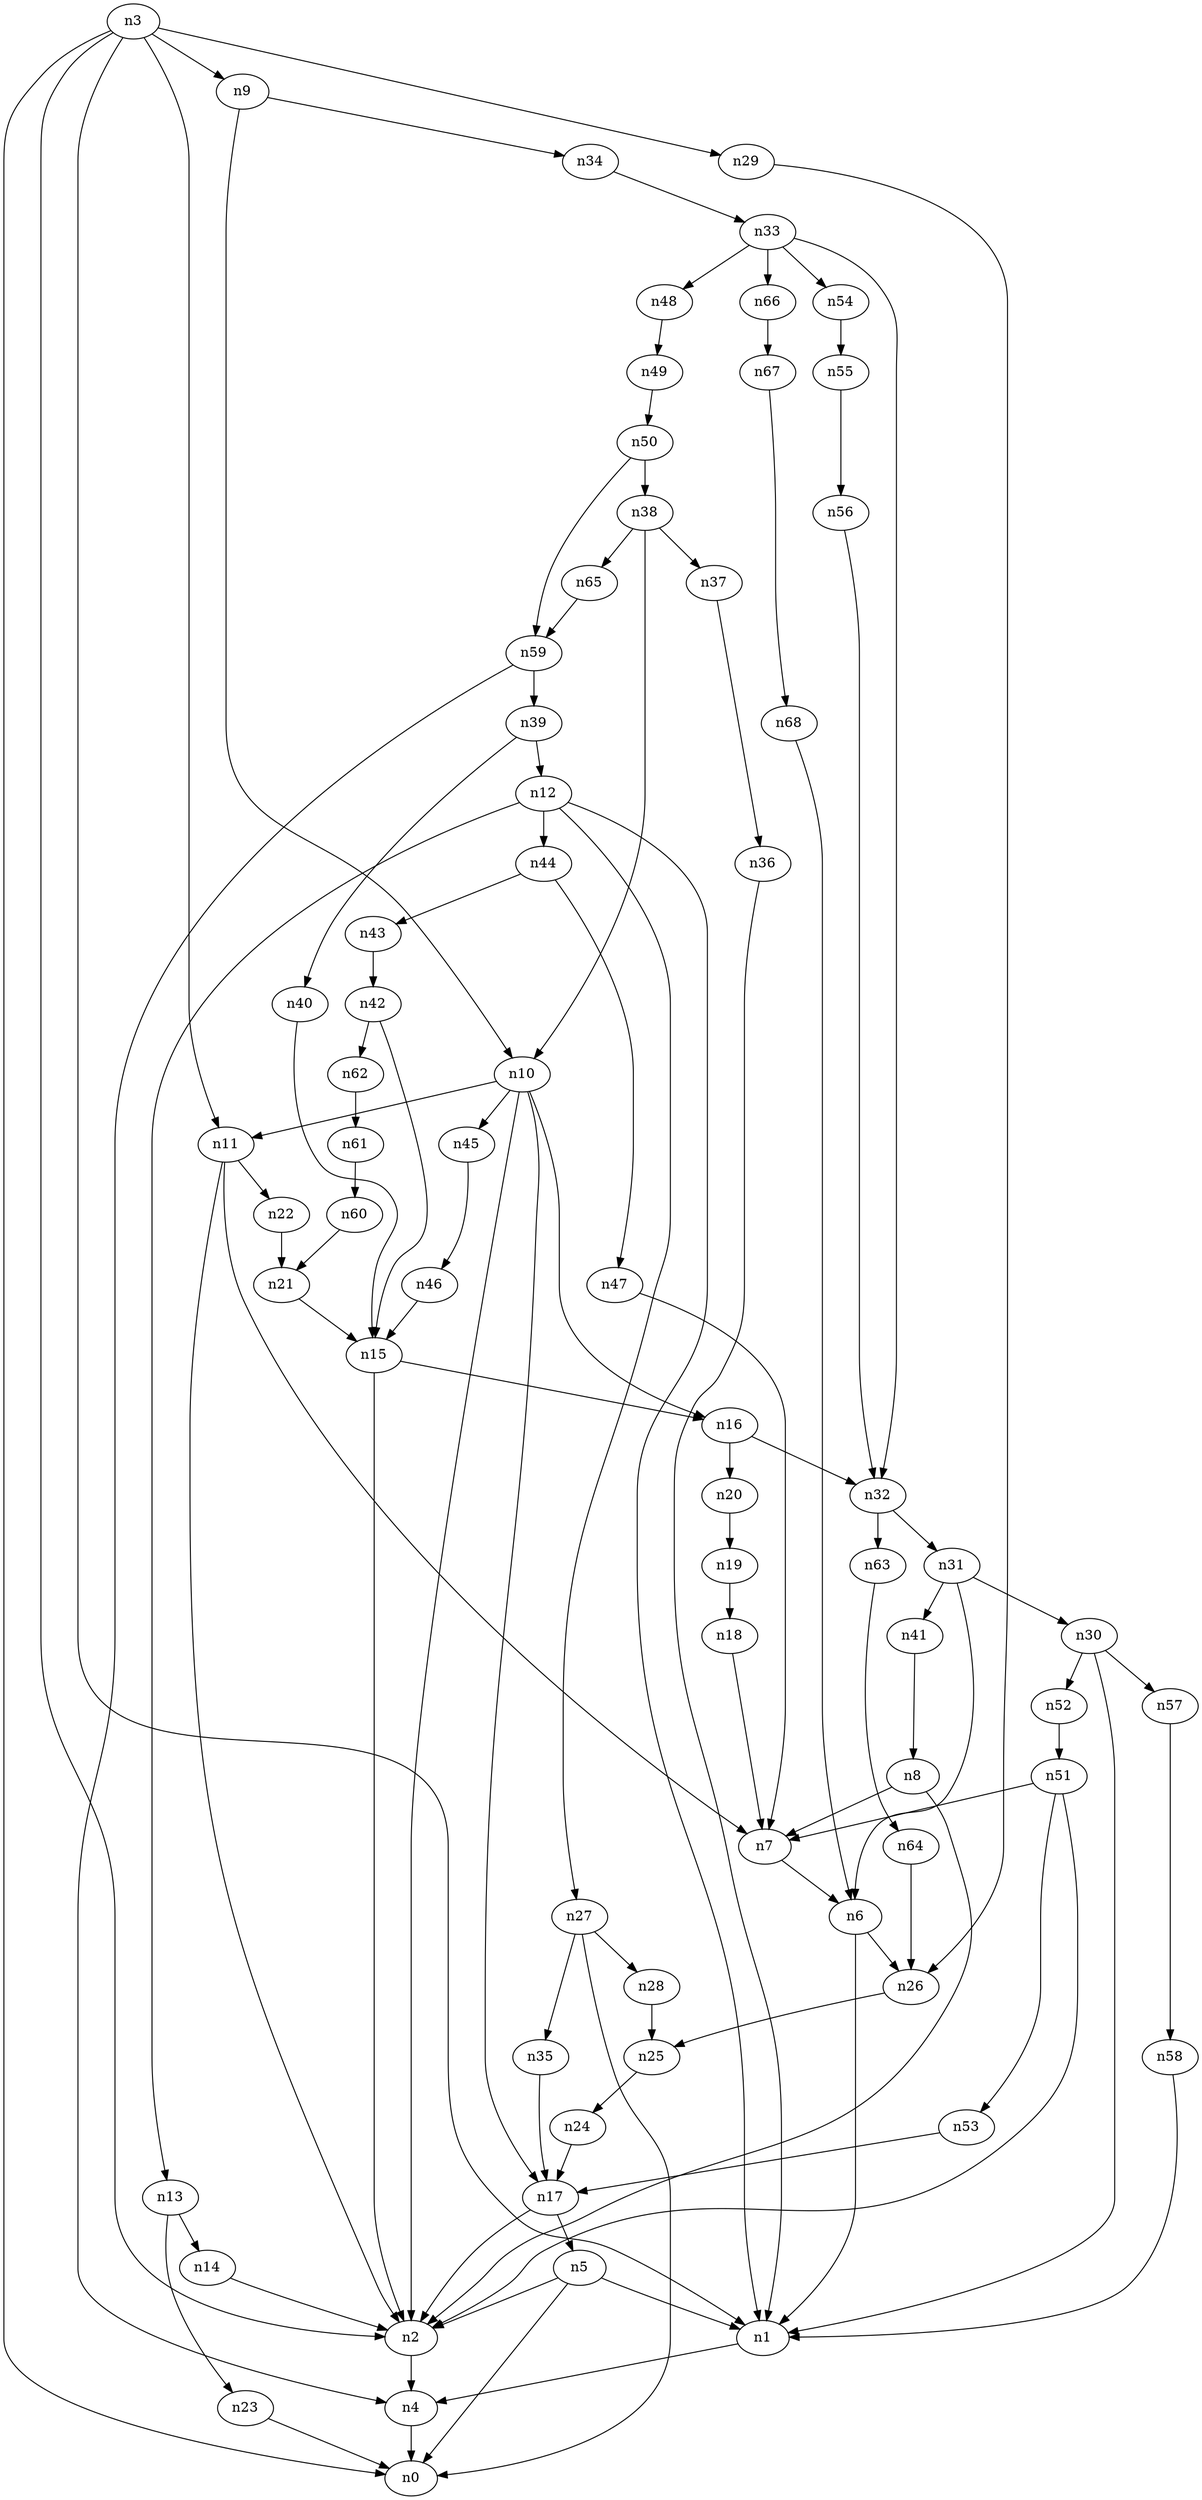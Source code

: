 digraph G {
	n1 -> n4	 [_graphml_id=e4];
	n2 -> n4	 [_graphml_id=e7];
	n3 -> n0	 [_graphml_id=e0];
	n3 -> n1	 [_graphml_id=e3];
	n3 -> n2	 [_graphml_id=e6];
	n3 -> n9	 [_graphml_id=e13];
	n3 -> n11	 [_graphml_id=e16];
	n3 -> n29	 [_graphml_id=e44];
	n4 -> n0	 [_graphml_id=e1];
	n5 -> n0	 [_graphml_id=e2];
	n5 -> n1	 [_graphml_id=e5];
	n5 -> n2	 [_graphml_id=e8];
	n6 -> n1	 [_graphml_id=e9];
	n6 -> n26	 [_graphml_id=e40];
	n7 -> n6	 [_graphml_id=e10];
	n8 -> n2	 [_graphml_id=e12];
	n8 -> n7	 [_graphml_id=e11];
	n9 -> n10	 [_graphml_id=e14];
	n9 -> n34	 [_graphml_id=e53];
	n10 -> n2	 [_graphml_id=e15];
	n10 -> n11	 [_graphml_id=e56];
	n10 -> n16	 [_graphml_id=e25];
	n10 -> n17	 [_graphml_id=e105];
	n10 -> n45	 [_graphml_id=e71];
	n11 -> n2	 [_graphml_id=e18];
	n11 -> n7	 [_graphml_id=e17];
	n11 -> n22	 [_graphml_id=e34];
	n12 -> n1	 [_graphml_id=e19];
	n12 -> n13	 [_graphml_id=e20];
	n12 -> n27	 [_graphml_id=e41];
	n12 -> n44	 [_graphml_id=e70];
	n13 -> n14	 [_graphml_id=e21];
	n13 -> n23	 [_graphml_id=e36];
	n14 -> n2	 [_graphml_id=e22];
	n15 -> n2	 [_graphml_id=e23];
	n15 -> n16	 [_graphml_id=e24];
	n16 -> n20	 [_graphml_id=e31];
	n16 -> n32	 [_graphml_id=e50];
	n17 -> n2	 [_graphml_id=e26];
	n17 -> n5	 [_graphml_id=e27];
	n18 -> n7	 [_graphml_id=e28];
	n19 -> n18	 [_graphml_id=e29];
	n20 -> n19	 [_graphml_id=e30];
	n21 -> n15	 [_graphml_id=e32];
	n22 -> n21	 [_graphml_id=e33];
	n23 -> n0	 [_graphml_id=e35];
	n24 -> n17	 [_graphml_id=e37];
	n25 -> n24	 [_graphml_id=e38];
	n26 -> n25	 [_graphml_id=e39];
	n27 -> n0	 [_graphml_id=e46];
	n27 -> n28	 [_graphml_id=e42];
	n27 -> n35	 [_graphml_id=e55];
	n28 -> n25	 [_graphml_id=e43];
	n29 -> n26	 [_graphml_id=e45];
	n30 -> n1	 [_graphml_id=e47];
	n30 -> n52	 [_graphml_id=e82];
	n30 -> n57	 [_graphml_id=e90];
	n31 -> n6	 [_graphml_id=e66];
	n31 -> n30	 [_graphml_id=e48];
	n31 -> n41	 [_graphml_id=e64];
	n32 -> n31	 [_graphml_id=e49];
	n32 -> n63	 [_graphml_id=e100];
	n33 -> n32	 [_graphml_id=e51];
	n33 -> n48	 [_graphml_id=e76];
	n33 -> n54	 [_graphml_id=e86];
	n33 -> n66	 [_graphml_id=e106];
	n34 -> n33	 [_graphml_id=e52];
	n35 -> n17	 [_graphml_id=e54];
	n36 -> n1	 [_graphml_id=e57];
	n37 -> n36	 [_graphml_id=e58];
	n38 -> n10	 [_graphml_id=e60];
	n38 -> n37	 [_graphml_id=e59];
	n38 -> n65	 [_graphml_id=e103];
	n39 -> n12	 [_graphml_id=e61];
	n39 -> n40	 [_graphml_id=e62];
	n40 -> n15	 [_graphml_id=e63];
	n41 -> n8	 [_graphml_id=e65];
	n42 -> n15	 [_graphml_id=e67];
	n42 -> n62	 [_graphml_id=e99];
	n43 -> n42	 [_graphml_id=e68];
	n44 -> n43	 [_graphml_id=e69];
	n44 -> n47	 [_graphml_id=e75];
	n45 -> n46	 [_graphml_id=e72];
	n46 -> n15	 [_graphml_id=e73];
	n47 -> n7	 [_graphml_id=e74];
	n48 -> n49	 [_graphml_id=e77];
	n49 -> n50	 [_graphml_id=e78];
	n50 -> n38	 [_graphml_id=e79];
	n50 -> n59	 [_graphml_id=e95];
	n51 -> n2	 [_graphml_id=e85];
	n51 -> n7	 [_graphml_id=e80];
	n51 -> n53	 [_graphml_id=e83];
	n52 -> n51	 [_graphml_id=e81];
	n53 -> n17	 [_graphml_id=e84];
	n54 -> n55	 [_graphml_id=e87];
	n55 -> n56	 [_graphml_id=e88];
	n56 -> n32	 [_graphml_id=e89];
	n57 -> n58	 [_graphml_id=e91];
	n58 -> n1	 [_graphml_id=e92];
	n59 -> n4	 [_graphml_id=e93];
	n59 -> n39	 [_graphml_id=e94];
	n60 -> n21	 [_graphml_id=e96];
	n61 -> n60	 [_graphml_id=e97];
	n62 -> n61	 [_graphml_id=e98];
	n63 -> n64	 [_graphml_id=e101];
	n64 -> n26	 [_graphml_id=e102];
	n65 -> n59	 [_graphml_id=e104];
	n66 -> n67	 [_graphml_id=e107];
	n67 -> n68	 [_graphml_id=e108];
	n68 -> n6	 [_graphml_id=e109];
}
